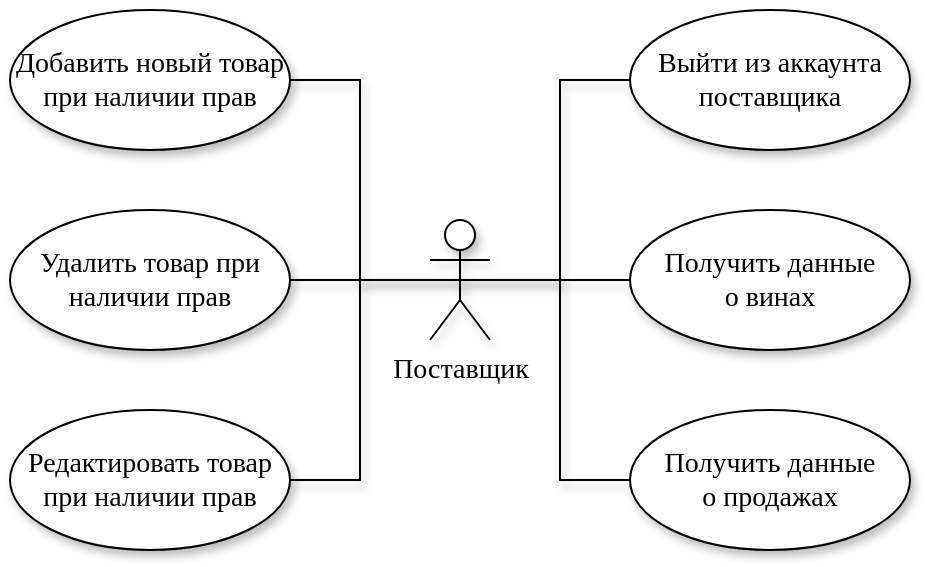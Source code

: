 <mxfile version="20.2.8" type="device"><diagram id="dyKN-obN9mgoPZ-fNCRv" name="Page-1"><mxGraphModel dx="966" dy="589" grid="1" gridSize="10" guides="1" tooltips="1" connect="1" arrows="1" fold="1" page="1" pageScale="1" pageWidth="500" pageHeight="300" math="0" shadow="0"><root><mxCell id="0"/><mxCell id="1" parent="0"/><mxCell id="o-gqObIzUucbFoKoHhjS-52" style="edgeStyle=orthogonalEdgeStyle;rounded=0;orthogonalLoop=1;jettySize=auto;html=1;exitX=0.5;exitY=0.5;exitDx=0;exitDy=0;exitPerimeter=0;entryX=0;entryY=0.5;entryDx=0;entryDy=0;fontFamily=Times New Roman;fontSize=14;endArrow=none;endFill=0;shadow=1;" parent="1" source="o-gqObIzUucbFoKoHhjS-8" target="o-gqObIzUucbFoKoHhjS-33" edge="1"><mxGeometry relative="1" as="geometry"/></mxCell><mxCell id="o-gqObIzUucbFoKoHhjS-53" style="edgeStyle=orthogonalEdgeStyle;rounded=0;orthogonalLoop=1;jettySize=auto;html=1;exitX=0.5;exitY=0.5;exitDx=0;exitDy=0;exitPerimeter=0;entryX=0;entryY=0.5;entryDx=0;entryDy=0;fontFamily=Times New Roman;fontSize=14;endArrow=none;endFill=0;shadow=1;" parent="1" source="o-gqObIzUucbFoKoHhjS-8" target="o-gqObIzUucbFoKoHhjS-34" edge="1"><mxGeometry relative="1" as="geometry"/></mxCell><mxCell id="o-gqObIzUucbFoKoHhjS-87" style="edgeStyle=orthogonalEdgeStyle;rounded=0;orthogonalLoop=1;jettySize=auto;html=1;exitX=0.5;exitY=0.5;exitDx=0;exitDy=0;exitPerimeter=0;entryX=1;entryY=0.5;entryDx=0;entryDy=0;fontFamily=Times New Roman;fontSize=14;endArrow=none;endFill=0;shadow=1;" parent="1" source="o-gqObIzUucbFoKoHhjS-8" target="o-gqObIzUucbFoKoHhjS-49" edge="1"><mxGeometry relative="1" as="geometry"/></mxCell><mxCell id="o-gqObIzUucbFoKoHhjS-89" style="edgeStyle=orthogonalEdgeStyle;rounded=0;orthogonalLoop=1;jettySize=auto;html=1;exitX=0.5;exitY=0.5;exitDx=0;exitDy=0;exitPerimeter=0;entryX=1;entryY=0.5;entryDx=0;entryDy=0;fontFamily=Times New Roman;fontSize=14;endArrow=none;endFill=0;shadow=1;" parent="1" source="o-gqObIzUucbFoKoHhjS-8" target="o-gqObIzUucbFoKoHhjS-68" edge="1"><mxGeometry relative="1" as="geometry"/></mxCell><mxCell id="TvYLTyqpiUUqio57MXmP-1" style="edgeStyle=orthogonalEdgeStyle;rounded=0;orthogonalLoop=1;jettySize=auto;html=1;exitX=0.5;exitY=0.5;exitDx=0;exitDy=0;exitPerimeter=0;entryX=1;entryY=0.5;entryDx=0;entryDy=0;endArrow=none;endFill=0;shadow=1;" parent="1" source="o-gqObIzUucbFoKoHhjS-8" target="o-gqObIzUucbFoKoHhjS-66" edge="1"><mxGeometry relative="1" as="geometry"/></mxCell><mxCell id="zJo4VEATIDBLRRmjpxRD-1" style="edgeStyle=orthogonalEdgeStyle;rounded=0;orthogonalLoop=1;jettySize=auto;html=1;exitX=0.5;exitY=0.5;exitDx=0;exitDy=0;exitPerimeter=0;entryX=0;entryY=0.5;entryDx=0;entryDy=0;shadow=1;endArrow=none;endFill=0;" edge="1" parent="1" source="o-gqObIzUucbFoKoHhjS-8" target="o-gqObIzUucbFoKoHhjS-35"><mxGeometry relative="1" as="geometry"/></mxCell><mxCell id="o-gqObIzUucbFoKoHhjS-8" value="Поставщик" style="shape=umlActor;verticalLabelPosition=bottom;verticalAlign=top;html=1;fontFamily=Times New Roman;fontSize=14;shadow=1;" parent="1" vertex="1"><mxGeometry x="235" y="120" width="30" height="60" as="geometry"/></mxCell><mxCell id="o-gqObIzUucbFoKoHhjS-33" value="Выйти из аккаунта&lt;br&gt;поставщика" style="ellipse;whiteSpace=wrap;html=1;fontFamily=Times New Roman;fontSize=14;shadow=1;" parent="1" vertex="1"><mxGeometry x="335" y="15" width="140" height="70" as="geometry"/></mxCell><mxCell id="o-gqObIzUucbFoKoHhjS-34" value="Получить данные&lt;br&gt;о продажах" style="ellipse;whiteSpace=wrap;html=1;fontFamily=Times New Roman;fontSize=14;shadow=1;" parent="1" vertex="1"><mxGeometry x="335" y="215" width="140" height="70" as="geometry"/></mxCell><mxCell id="o-gqObIzUucbFoKoHhjS-35" value="Получить данные&lt;br&gt;о винах" style="ellipse;whiteSpace=wrap;html=1;fontFamily=Times New Roman;fontSize=14;shadow=1;" parent="1" vertex="1"><mxGeometry x="335" y="115" width="140" height="70" as="geometry"/></mxCell><mxCell id="o-gqObIzUucbFoKoHhjS-49" value="Добавить новый товар при наличии прав" style="ellipse;whiteSpace=wrap;html=1;fontFamily=Times New Roman;fontSize=14;shadow=1;" parent="1" vertex="1"><mxGeometry x="25" y="15" width="140" height="70" as="geometry"/></mxCell><mxCell id="o-gqObIzUucbFoKoHhjS-66" value="Удалить товар при наличии прав" style="ellipse;whiteSpace=wrap;html=1;fontFamily=Times New Roman;fontSize=14;shadow=1;" parent="1" vertex="1"><mxGeometry x="25" y="115" width="140" height="70" as="geometry"/></mxCell><mxCell id="o-gqObIzUucbFoKoHhjS-68" value="Редактировать товар при наличии прав" style="ellipse;whiteSpace=wrap;html=1;fontFamily=Times New Roman;fontSize=14;shadow=1;" parent="1" vertex="1"><mxGeometry x="25" y="215" width="140" height="70" as="geometry"/></mxCell></root></mxGraphModel></diagram></mxfile>